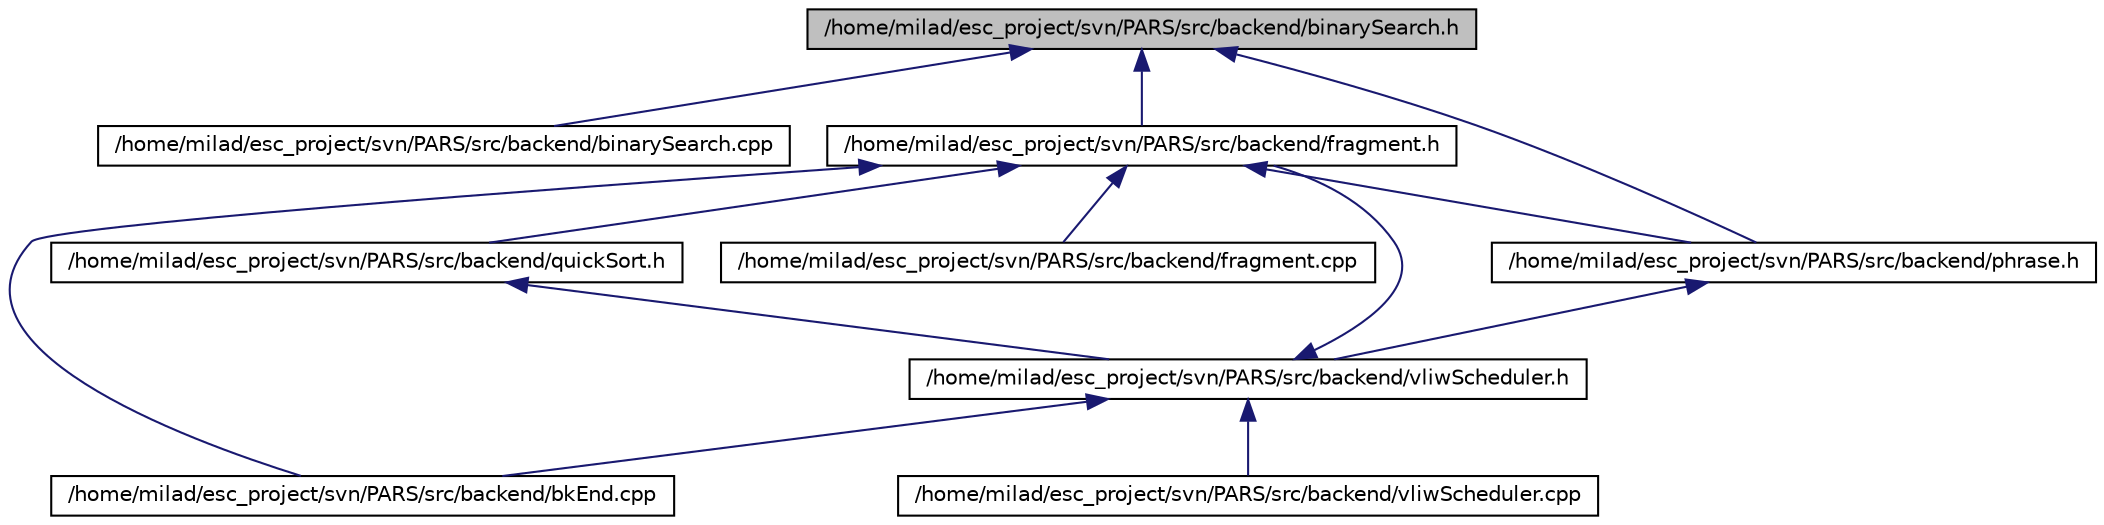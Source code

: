 digraph G
{
  edge [fontname="Helvetica",fontsize="10",labelfontname="Helvetica",labelfontsize="10"];
  node [fontname="Helvetica",fontsize="10",shape=record];
  Node1 [label="/home/milad/esc_project/svn/PARS/src/backend/binarySearch.h",height=0.2,width=0.4,color="black", fillcolor="grey75", style="filled" fontcolor="black"];
  Node1 -> Node2 [dir=back,color="midnightblue",fontsize="10",style="solid",fontname="Helvetica"];
  Node2 [label="/home/milad/esc_project/svn/PARS/src/backend/binarySearch.cpp",height=0.2,width=0.4,color="black", fillcolor="white", style="filled",URL="$binarySearch_8cpp.html"];
  Node1 -> Node3 [dir=back,color="midnightblue",fontsize="10",style="solid",fontname="Helvetica"];
  Node3 [label="/home/milad/esc_project/svn/PARS/src/backend/fragment.h",height=0.2,width=0.4,color="black", fillcolor="white", style="filled",URL="$fragment_8h.html"];
  Node3 -> Node4 [dir=back,color="midnightblue",fontsize="10",style="solid",fontname="Helvetica"];
  Node4 [label="/home/milad/esc_project/svn/PARS/src/backend/quickSort.h",height=0.2,width=0.4,color="black", fillcolor="white", style="filled",URL="$backend_2quickSort_8h.html"];
  Node4 -> Node5 [dir=back,color="midnightblue",fontsize="10",style="solid",fontname="Helvetica"];
  Node5 [label="/home/milad/esc_project/svn/PARS/src/backend/vliwScheduler.h",height=0.2,width=0.4,color="black", fillcolor="white", style="filled",URL="$vliwScheduler_8h.html"];
  Node5 -> Node6 [dir=back,color="midnightblue",fontsize="10",style="solid",fontname="Helvetica"];
  Node6 [label="/home/milad/esc_project/svn/PARS/src/backend/bkEnd.cpp",height=0.2,width=0.4,color="black", fillcolor="white", style="filled",URL="$bkEnd_8cpp.html"];
  Node5 -> Node3 [dir=back,color="midnightblue",fontsize="10",style="solid",fontname="Helvetica"];
  Node5 -> Node7 [dir=back,color="midnightblue",fontsize="10",style="solid",fontname="Helvetica"];
  Node7 [label="/home/milad/esc_project/svn/PARS/src/backend/vliwScheduler.cpp",height=0.2,width=0.4,color="black", fillcolor="white", style="filled",URL="$vliwScheduler_8cpp.html"];
  Node3 -> Node8 [dir=back,color="midnightblue",fontsize="10",style="solid",fontname="Helvetica"];
  Node8 [label="/home/milad/esc_project/svn/PARS/src/backend/phrase.h",height=0.2,width=0.4,color="black", fillcolor="white", style="filled",URL="$backend_2phrase_8h.html"];
  Node8 -> Node5 [dir=back,color="midnightblue",fontsize="10",style="solid",fontname="Helvetica"];
  Node3 -> Node6 [dir=back,color="midnightblue",fontsize="10",style="solid",fontname="Helvetica"];
  Node3 -> Node9 [dir=back,color="midnightblue",fontsize="10",style="solid",fontname="Helvetica"];
  Node9 [label="/home/milad/esc_project/svn/PARS/src/backend/fragment.cpp",height=0.2,width=0.4,color="black", fillcolor="white", style="filled",URL="$fragment_8cpp.html"];
  Node1 -> Node8 [dir=back,color="midnightblue",fontsize="10",style="solid",fontname="Helvetica"];
}
